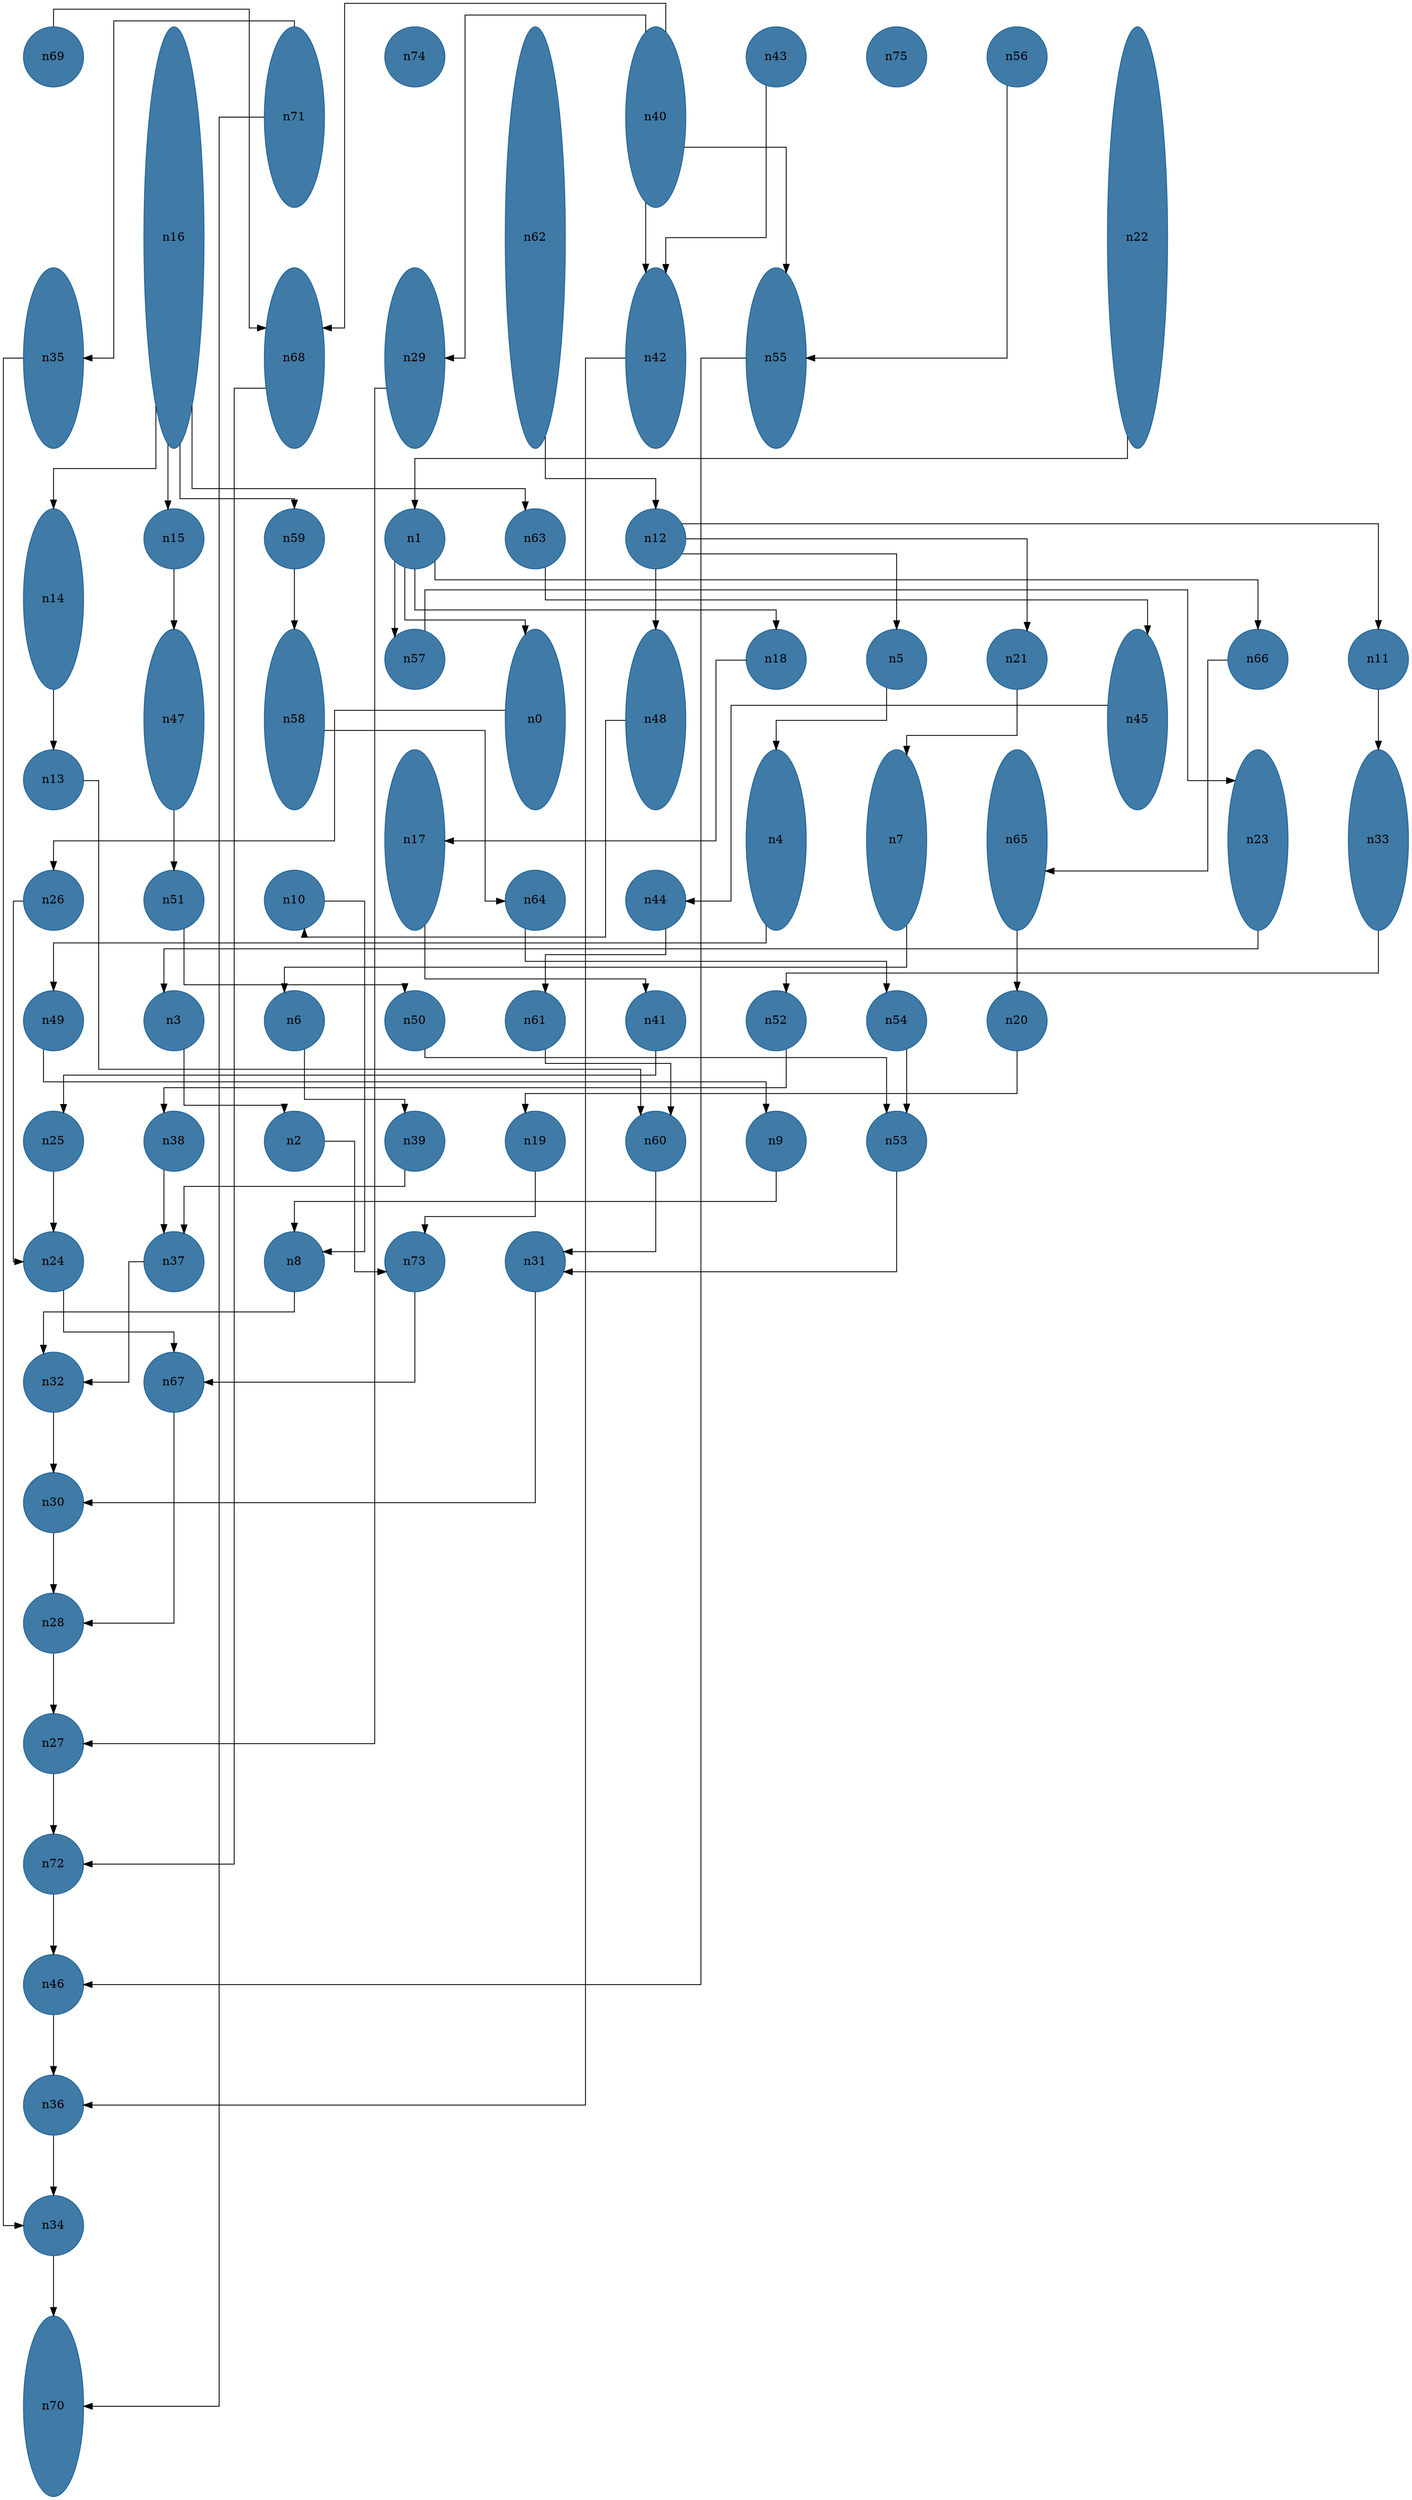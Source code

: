 //do not use DOT to generate pdf use NEATO or FDP
digraph{
layout="neato";
splines="ortho";
n69[shape="ellipse", style="filled", color="#004E8ABF", pos="0,42!", height="1", width="1"];
n69 -> n68;
n16[shape="ellipse", style="filled", color="#004E8ABF", pos="2,39!", height="7", width="1"];
n16 -> n14;
n16 -> n15;
n16 -> n59;
n16 -> n63;
n71[shape="ellipse", style="filled", color="#004E8ABF", pos="4,41!", height="3", width="1"];
n71 -> n35;
n71 -> n70;
n74[shape="ellipse", style="filled", color="#004E8ABF", pos="6,42!", height="1", width="1"];
n62[shape="ellipse", style="filled", color="#004E8ABF", pos="8,39!", height="7", width="1"];
n62 -> n12;
n40[shape="ellipse", style="filled", color="#004E8ABF", pos="10,41!", height="3", width="1"];
n40 -> n68;
n40 -> n29;
n40 -> n42;
n40 -> n55;
n43[shape="ellipse", style="filled", color="#004E8ABF", pos="12,42!", height="1", width="1"];
n43 -> n42;
n75[shape="ellipse", style="filled", color="#004E8ABF", pos="14,42!", height="1", width="1"];
n56[shape="ellipse", style="filled", color="#004E8ABF", pos="16,42!", height="1", width="1"];
n56 -> n55;
n22[shape="ellipse", style="filled", color="#004E8ABF", pos="18,39!", height="7", width="1"];
n22 -> n1;
n35[shape="ellipse", style="filled", color="#004E8ABF", pos="0,37!", height="3", width="1"];
n35 -> n34;
n68[shape="ellipse", style="filled", color="#004E8ABF", pos="4,37!", height="3", width="1"];
n68 -> n72;
n29[shape="ellipse", style="filled", color="#004E8ABF", pos="6,37!", height="3", width="1"];
n29 -> n27;
n42[shape="ellipse", style="filled", color="#004E8ABF", pos="10,37!", height="3", width="1"];
n42 -> n36;
n55[shape="ellipse", style="filled", color="#004E8ABF", pos="12,37!", height="3", width="1"];
n55 -> n46;
n14[shape="ellipse", style="filled", color="#004E8ABF", pos="0,33!", height="3", width="1"];
n14 -> n13;
n15[shape="ellipse", style="filled", color="#004E8ABF", pos="2,34!", height="1", width="1"];
n15 -> n47;
n59[shape="ellipse", style="filled", color="#004E8ABF", pos="4,34!", height="1", width="1"];
n59 -> n58;
n1[shape="ellipse", style="filled", color="#004E8ABF", pos="6,34!", height="1", width="1"];
n1 -> n57;
n1 -> n0;
n1 -> n18;
n1 -> n66;
n63[shape="ellipse", style="filled", color="#004E8ABF", pos="8,34!", height="1", width="1"];
n63 -> n45;
n12[shape="ellipse", style="filled", color="#004E8ABF", pos="10,34!", height="1", width="1"];
n12 -> n48;
n12 -> n5;
n12 -> n21;
n12 -> n11;
n47[shape="ellipse", style="filled", color="#004E8ABF", pos="2,31!", height="3", width="1"];
n47 -> n51;
n58[shape="ellipse", style="filled", color="#004E8ABF", pos="4,31!", height="3", width="1"];
n58 -> n64;
n57[shape="ellipse", style="filled", color="#004E8ABF", pos="6,32!", height="1", width="1"];
n57 -> n23;
n0[shape="ellipse", style="filled", color="#004E8ABF", pos="8,31!", height="3", width="1"];
n0 -> n26;
n48[shape="ellipse", style="filled", color="#004E8ABF", pos="10,31!", height="3", width="1"];
n48 -> n10;
n18[shape="ellipse", style="filled", color="#004E8ABF", pos="12,32!", height="1", width="1"];
n18 -> n17;
n5[shape="ellipse", style="filled", color="#004E8ABF", pos="14,32!", height="1", width="1"];
n5 -> n4;
n21[shape="ellipse", style="filled", color="#004E8ABF", pos="16,32!", height="1", width="1"];
n21 -> n7;
n45[shape="ellipse", style="filled", color="#004E8ABF", pos="18,31!", height="3", width="1"];
n45 -> n44;
n66[shape="ellipse", style="filled", color="#004E8ABF", pos="20,32!", height="1", width="1"];
n66 -> n65;
n11[shape="ellipse", style="filled", color="#004E8ABF", pos="22,32!", height="1", width="1"];
n11 -> n33;
n13[shape="ellipse", style="filled", color="#004E8ABF", pos="0,30!", height="1", width="1"];
n13 -> n60;
n17[shape="ellipse", style="filled", color="#004E8ABF", pos="6,29!", height="3", width="1"];
n17 -> n41;
n4[shape="ellipse", style="filled", color="#004E8ABF", pos="12,29!", height="3", width="1"];
n4 -> n49;
n7[shape="ellipse", style="filled", color="#004E8ABF", pos="14,29!", height="3", width="1"];
n7 -> n6;
n65[shape="ellipse", style="filled", color="#004E8ABF", pos="16,29!", height="3", width="1"];
n65 -> n20;
n23[shape="ellipse", style="filled", color="#004E8ABF", pos="20,29!", height="3", width="1"];
n23 -> n3;
n33[shape="ellipse", style="filled", color="#004E8ABF", pos="22,29!", height="3", width="1"];
n33 -> n52;
n26[shape="ellipse", style="filled", color="#004E8ABF", pos="0,28!", height="1", width="1"];
n26 -> n24;
n51[shape="ellipse", style="filled", color="#004E8ABF", pos="2,28!", height="1", width="1"];
n51 -> n50;
n10[shape="ellipse", style="filled", color="#004E8ABF", pos="4,28!", height="1", width="1"];
n10 -> n8;
n64[shape="ellipse", style="filled", color="#004E8ABF", pos="8,28!", height="1", width="1"];
n64 -> n54;
n44[shape="ellipse", style="filled", color="#004E8ABF", pos="10,28!", height="1", width="1"];
n44 -> n61;
n49[shape="ellipse", style="filled", color="#004E8ABF", pos="0,26!", height="1", width="1"];
n49 -> n9;
n3[shape="ellipse", style="filled", color="#004E8ABF", pos="2,26!", height="1", width="1"];
n3 -> n2;
n6[shape="ellipse", style="filled", color="#004E8ABF", pos="4,26!", height="1", width="1"];
n6 -> n39;
n50[shape="ellipse", style="filled", color="#004E8ABF", pos="6,26!", height="1", width="1"];
n50 -> n53;
n61[shape="ellipse", style="filled", color="#004E8ABF", pos="8,26!", height="1", width="1"];
n61 -> n60;
n41[shape="ellipse", style="filled", color="#004E8ABF", pos="10,26!", height="1", width="1"];
n41 -> n25;
n52[shape="ellipse", style="filled", color="#004E8ABF", pos="12,26!", height="1", width="1"];
n52 -> n38;
n54[shape="ellipse", style="filled", color="#004E8ABF", pos="14,26!", height="1", width="1"];
n54 -> n53;
n20[shape="ellipse", style="filled", color="#004E8ABF", pos="16,26!", height="1", width="1"];
n20 -> n19;
n25[shape="ellipse", style="filled", color="#004E8ABF", pos="0,24!", height="1", width="1"];
n25 -> n24;
n38[shape="ellipse", style="filled", color="#004E8ABF", pos="2,24!", height="1", width="1"];
n38 -> n37;
n2[shape="ellipse", style="filled", color="#004E8ABF", pos="4,24!", height="1", width="1"];
n2 -> n73;
n39[shape="ellipse", style="filled", color="#004E8ABF", pos="6,24!", height="1", width="1"];
n39 -> n37;
n19[shape="ellipse", style="filled", color="#004E8ABF", pos="8,24!", height="1", width="1"];
n19 -> n73;
n60[shape="ellipse", style="filled", color="#004E8ABF", pos="10,24!", height="1", width="1"];
n60 -> n31;
n9[shape="ellipse", style="filled", color="#004E8ABF", pos="12,24!", height="1", width="1"];
n9 -> n8;
n53[shape="ellipse", style="filled", color="#004E8ABF", pos="14,24!", height="1", width="1"];
n53 -> n31;
n24[shape="ellipse", style="filled", color="#004E8ABF", pos="0,22!", height="1", width="1"];
n24 -> n67;
n37[shape="ellipse", style="filled", color="#004E8ABF", pos="2,22!", height="1", width="1"];
n37 -> n32;
n8[shape="ellipse", style="filled", color="#004E8ABF", pos="4,22!", height="1", width="1"];
n8 -> n32;
n73[shape="ellipse", style="filled", color="#004E8ABF", pos="6,22!", height="1", width="1"];
n73 -> n67;
n31[shape="ellipse", style="filled", color="#004E8ABF", pos="8,22!", height="1", width="1"];
n31 -> n30;
n32[shape="ellipse", style="filled", color="#004E8ABF", pos="0,20!", height="1", width="1"];
n32 -> n30;
n67[shape="ellipse", style="filled", color="#004E8ABF", pos="2,20!", height="1", width="1"];
n67 -> n28;
n30[shape="ellipse", style="filled", color="#004E8ABF", pos="0,18!", height="1", width="1"];
n30 -> n28;
n28[shape="ellipse", style="filled", color="#004E8ABF", pos="0,16!", height="1", width="1"];
n28 -> n27;
n27[shape="ellipse", style="filled", color="#004E8ABF", pos="0,14!", height="1", width="1"];
n27 -> n72;
n72[shape="ellipse", style="filled", color="#004E8ABF", pos="0,12!", height="1", width="1"];
n72 -> n46;
n46[shape="ellipse", style="filled", color="#004E8ABF", pos="0,10!", height="1", width="1"];
n46 -> n36;
n36[shape="ellipse", style="filled", color="#004E8ABF", pos="0,8!", height="1", width="1"];
n36 -> n34;
n34[shape="ellipse", style="filled", color="#004E8ABF", pos="0,6!", height="1", width="1"];
n34 -> n70;
n70[shape="ellipse", style="filled", color="#004E8ABF", pos="0,3!", height="3", width="1"];
}